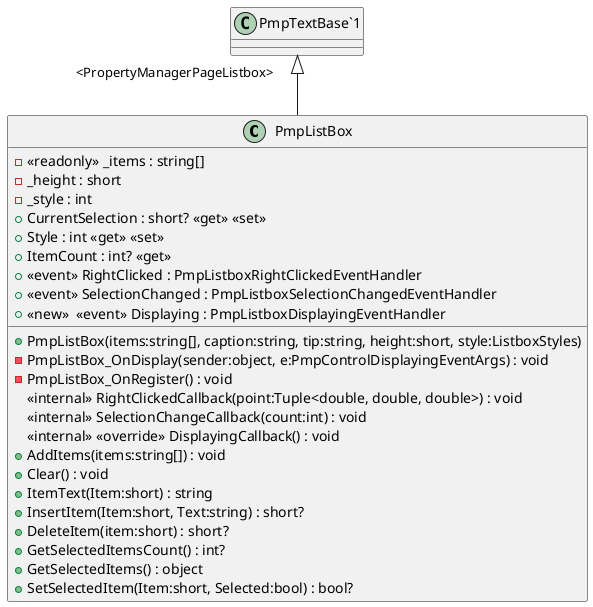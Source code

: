 @startuml
class PmpListBox {
    - <<readonly>> _items : string[]
    - _height : short
    - _style : int
    + PmpListBox(items:string[], caption:string, tip:string, height:short, style:ListboxStyles)
    - PmpListBox_OnDisplay(sender:object, e:PmpControlDisplayingEventArgs) : void
    - PmpListBox_OnRegister() : void
    <<internal>> RightClickedCallback(point:Tuple<double, double, double>) : void
    <<internal>> SelectionChangeCallback(count:int) : void
    <<internal>> <<override>> DisplayingCallback() : void
    + AddItems(items:string[]) : void
    + Clear() : void
    + ItemText(Item:short) : string
    + InsertItem(Item:short, Text:string) : short?
    + DeleteItem(item:short) : short?
    + GetSelectedItemsCount() : int?
    + GetSelectedItems() : object
    + SetSelectedItem(Item:short, Selected:bool) : bool?
    + CurrentSelection : short? <<get>> <<set>>
    + Style : int <<get>> <<set>>
    + ItemCount : int? <<get>>
    +  <<event>> RightClicked : PmpListboxRightClickedEventHandler 
    +  <<event>> SelectionChanged : PmpListboxSelectionChangedEventHandler 
    + <<new>>  <<event>> Displaying : PmpListboxDisplayingEventHandler 
}
"PmpTextBase`1" "<PropertyManagerPageListbox>" <|-- PmpListBox
@enduml
